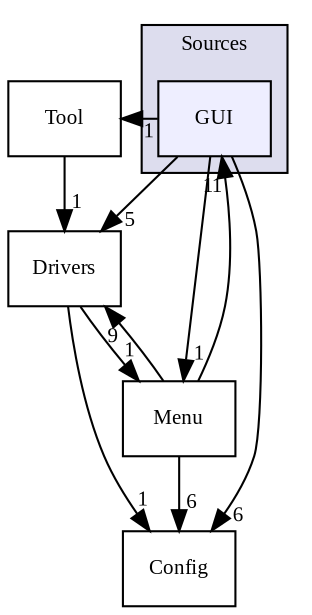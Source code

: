 digraph "GUI" {
  compound=true
  node [ fontsize="10", fontname="TimesNewRoman"];
  edge [ labelfontsize="10", labelfontname="TimesNewRoman"];
  subgraph clusterdir_937900b87e0c7a5fa01190c395fb83f7 {
    graph [ bgcolor="#ddddee", pencolor="black", label="Sources" fontname="TimesNewRoman", fontsize="10", URL="dir_937900b87e0c7a5fa01190c395fb83f7.html"]
  dir_2e65faa0945d6e1f05f940285ea6dae8 [shape=box, label="GUI", style="filled", fillcolor="#eeeeff", pencolor="black", URL="dir_2e65faa0945d6e1f05f940285ea6dae8.html"];
  }
  dir_abb47d9036a42ab5431b8adc2735c9e9 [shape=box label="Drivers" URL="dir_abb47d9036a42ab5431b8adc2735c9e9.html"];
  dir_df38b64806a1b34e0c5fa6dc544da132 [shape=box label="Menu" URL="dir_df38b64806a1b34e0c5fa6dc544da132.html"];
  dir_1cc0d7433a75094a3f1837acdc26fc70 [shape=box label="Tool" URL="dir_1cc0d7433a75094a3f1837acdc26fc70.html"];
  dir_95159fc6f8f337200fe1cf14cb13c2a7 [shape=box label="Config" URL="dir_95159fc6f8f337200fe1cf14cb13c2a7.html"];
  dir_2e65faa0945d6e1f05f940285ea6dae8->dir_abb47d9036a42ab5431b8adc2735c9e9 [headlabel="5", labeldistance=1.5 headhref="dir_000003_000001.html"];
  dir_2e65faa0945d6e1f05f940285ea6dae8->dir_df38b64806a1b34e0c5fa6dc544da132 [headlabel="1", labeldistance=1.5 headhref="dir_000003_000002.html"];
  dir_2e65faa0945d6e1f05f940285ea6dae8->dir_1cc0d7433a75094a3f1837acdc26fc70 [headlabel="1", labeldistance=1.5 headhref="dir_000003_000011.html"];
  dir_2e65faa0945d6e1f05f940285ea6dae8->dir_95159fc6f8f337200fe1cf14cb13c2a7 [headlabel="6", labeldistance=1.5 headhref="dir_000003_000004.html"];
  dir_abb47d9036a42ab5431b8adc2735c9e9->dir_df38b64806a1b34e0c5fa6dc544da132 [headlabel="1", labeldistance=1.5 headhref="dir_000001_000002.html"];
  dir_abb47d9036a42ab5431b8adc2735c9e9->dir_95159fc6f8f337200fe1cf14cb13c2a7 [headlabel="1", labeldistance=1.5 headhref="dir_000001_000004.html"];
  dir_df38b64806a1b34e0c5fa6dc544da132->dir_2e65faa0945d6e1f05f940285ea6dae8 [headlabel="11", labeldistance=1.5 headhref="dir_000002_000003.html"];
  dir_df38b64806a1b34e0c5fa6dc544da132->dir_abb47d9036a42ab5431b8adc2735c9e9 [headlabel="9", labeldistance=1.5 headhref="dir_000002_000001.html"];
  dir_df38b64806a1b34e0c5fa6dc544da132->dir_95159fc6f8f337200fe1cf14cb13c2a7 [headlabel="6", labeldistance=1.5 headhref="dir_000002_000004.html"];
  dir_1cc0d7433a75094a3f1837acdc26fc70->dir_abb47d9036a42ab5431b8adc2735c9e9 [headlabel="1", labeldistance=1.5 headhref="dir_000011_000001.html"];
}
